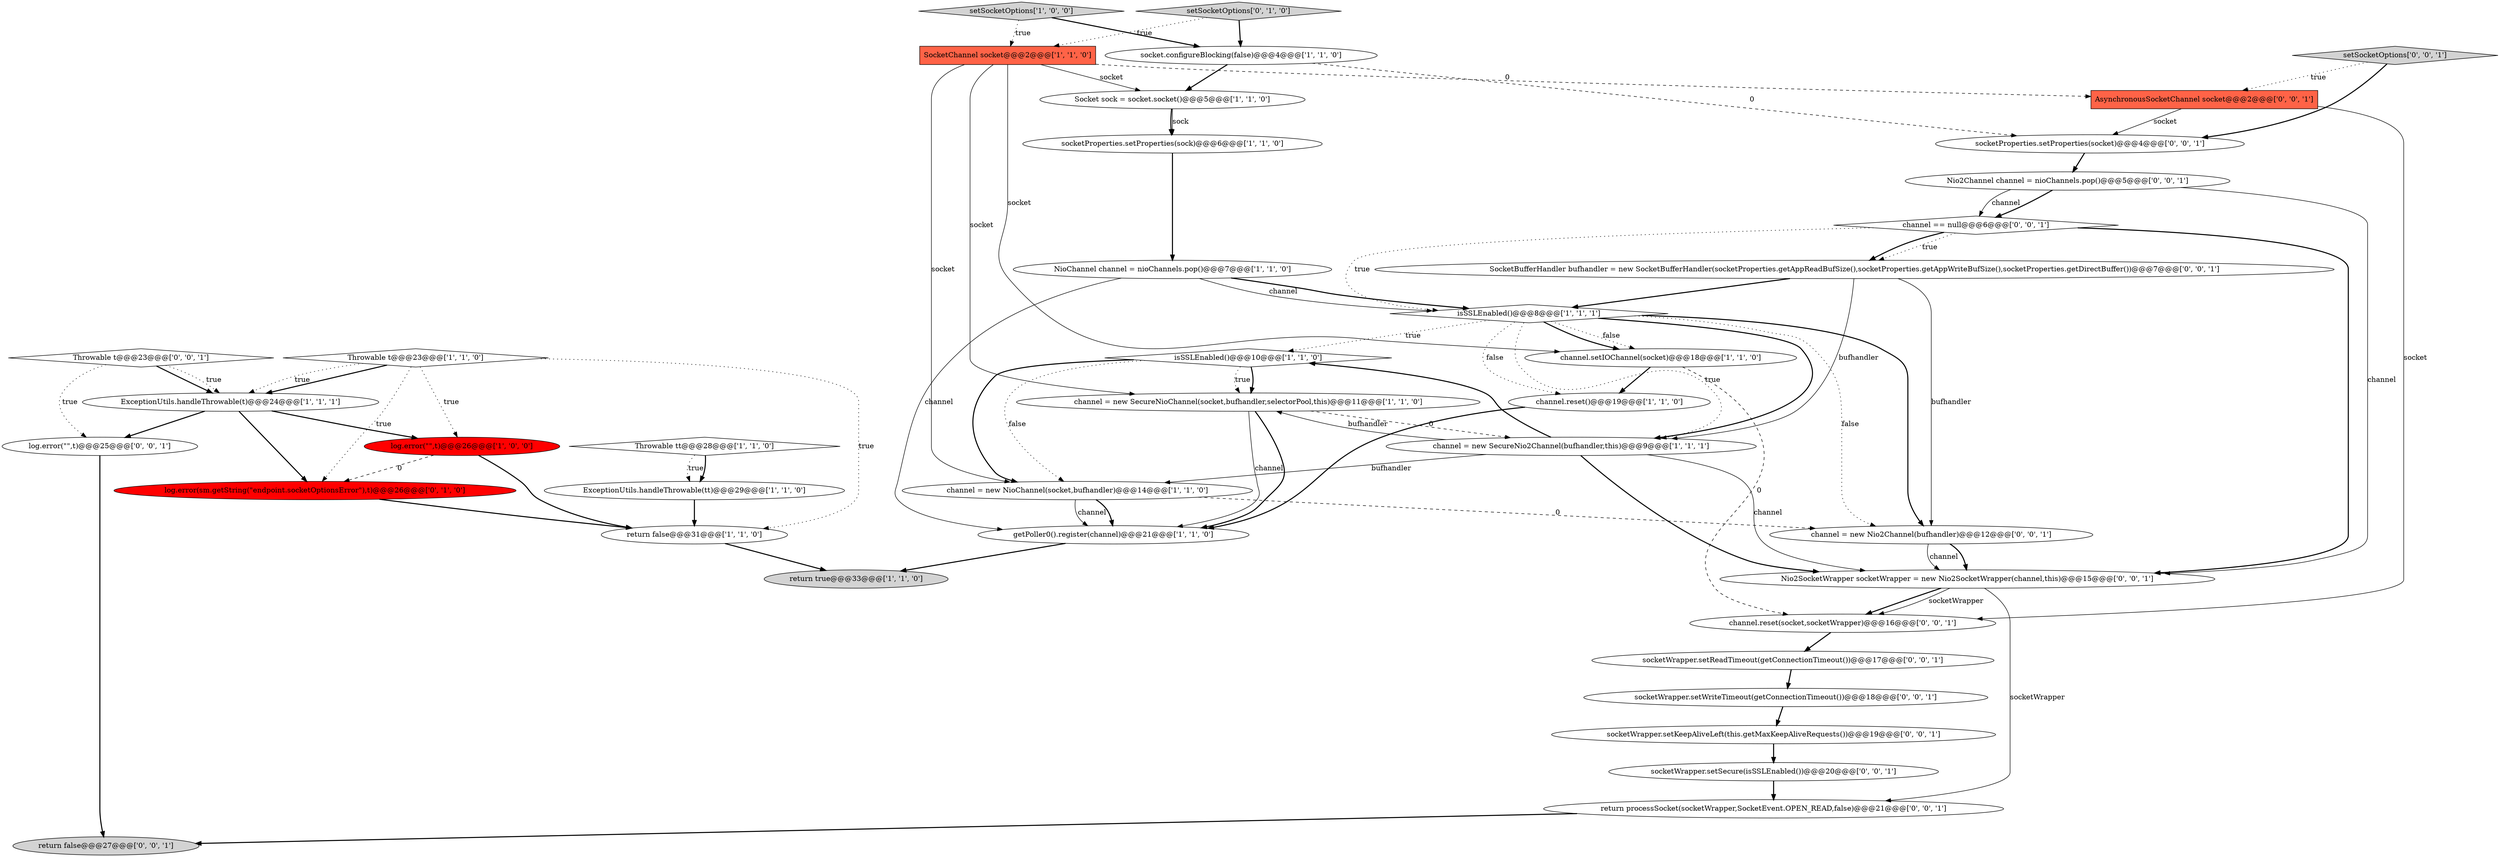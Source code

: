 digraph {
14 [style = filled, label = "getPoller0().register(channel)@@@21@@@['1', '1', '0']", fillcolor = white, shape = ellipse image = "AAA0AAABBB1BBB"];
2 [style = filled, label = "ExceptionUtils.handleThrowable(tt)@@@29@@@['1', '1', '0']", fillcolor = white, shape = ellipse image = "AAA0AAABBB1BBB"];
1 [style = filled, label = "channel = new SecureNioChannel(socket,bufhandler,selectorPool,this)@@@11@@@['1', '1', '0']", fillcolor = white, shape = ellipse image = "AAA0AAABBB1BBB"];
18 [style = filled, label = "SocketChannel socket@@@2@@@['1', '1', '0']", fillcolor = tomato, shape = box image = "AAA0AAABBB1BBB"];
3 [style = filled, label = "socketProperties.setProperties(sock)@@@6@@@['1', '1', '0']", fillcolor = white, shape = ellipse image = "AAA0AAABBB1BBB"];
17 [style = filled, label = "setSocketOptions['1', '0', '0']", fillcolor = lightgray, shape = diamond image = "AAA0AAABBB1BBB"];
22 [style = filled, label = "log.error(sm.getString(\"endpoint.socketOptionsError\"),t)@@@26@@@['0', '1', '0']", fillcolor = red, shape = ellipse image = "AAA1AAABBB2BBB"];
23 [style = filled, label = "socketWrapper.setKeepAliveLeft(this.getMaxKeepAliveRequests())@@@19@@@['0', '0', '1']", fillcolor = white, shape = ellipse image = "AAA0AAABBB3BBB"];
24 [style = filled, label = "setSocketOptions['0', '0', '1']", fillcolor = lightgray, shape = diamond image = "AAA0AAABBB3BBB"];
4 [style = filled, label = "channel = new NioChannel(socket,bufhandler)@@@14@@@['1', '1', '0']", fillcolor = white, shape = ellipse image = "AAA0AAABBB1BBB"];
28 [style = filled, label = "return processSocket(socketWrapper,SocketEvent.OPEN_READ,false)@@@21@@@['0', '0', '1']", fillcolor = white, shape = ellipse image = "AAA0AAABBB3BBB"];
38 [style = filled, label = "socketWrapper.setSecure(isSSLEnabled())@@@20@@@['0', '0', '1']", fillcolor = white, shape = ellipse image = "AAA0AAABBB3BBB"];
13 [style = filled, label = "Socket sock = socket.socket()@@@5@@@['1', '1', '0']", fillcolor = white, shape = ellipse image = "AAA0AAABBB1BBB"];
35 [style = filled, label = "SocketBufferHandler bufhandler = new SocketBufferHandler(socketProperties.getAppReadBufSize(),socketProperties.getAppWriteBufSize(),socketProperties.getDirectBuffer())@@@7@@@['0', '0', '1']", fillcolor = white, shape = ellipse image = "AAA0AAABBB3BBB"];
37 [style = filled, label = "socketProperties.setProperties(socket)@@@4@@@['0', '0', '1']", fillcolor = white, shape = ellipse image = "AAA0AAABBB3BBB"];
5 [style = filled, label = "Throwable tt@@@28@@@['1', '1', '0']", fillcolor = white, shape = diamond image = "AAA0AAABBB1BBB"];
9 [style = filled, label = "channel.reset()@@@19@@@['1', '1', '0']", fillcolor = white, shape = ellipse image = "AAA0AAABBB1BBB"];
10 [style = filled, label = "Throwable t@@@23@@@['1', '1', '0']", fillcolor = white, shape = diamond image = "AAA0AAABBB1BBB"];
32 [style = filled, label = "socketWrapper.setWriteTimeout(getConnectionTimeout())@@@18@@@['0', '0', '1']", fillcolor = white, shape = ellipse image = "AAA0AAABBB3BBB"];
26 [style = filled, label = "AsynchronousSocketChannel socket@@@2@@@['0', '0', '1']", fillcolor = tomato, shape = box image = "AAA0AAABBB3BBB"];
33 [style = filled, label = "socketWrapper.setReadTimeout(getConnectionTimeout())@@@17@@@['0', '0', '1']", fillcolor = white, shape = ellipse image = "AAA0AAABBB3BBB"];
19 [style = filled, label = "channel.setIOChannel(socket)@@@18@@@['1', '1', '0']", fillcolor = white, shape = ellipse image = "AAA0AAABBB1BBB"];
8 [style = filled, label = "isSSLEnabled()@@@10@@@['1', '1', '0']", fillcolor = white, shape = diamond image = "AAA0AAABBB1BBB"];
30 [style = filled, label = "Throwable t@@@23@@@['0', '0', '1']", fillcolor = white, shape = diamond image = "AAA0AAABBB3BBB"];
27 [style = filled, label = "log.error(\"\",t)@@@25@@@['0', '0', '1']", fillcolor = white, shape = ellipse image = "AAA0AAABBB3BBB"];
21 [style = filled, label = "setSocketOptions['0', '1', '0']", fillcolor = lightgray, shape = diamond image = "AAA0AAABBB2BBB"];
12 [style = filled, label = "ExceptionUtils.handleThrowable(t)@@@24@@@['1', '1', '1']", fillcolor = white, shape = ellipse image = "AAA0AAABBB1BBB"];
29 [style = filled, label = "return false@@@27@@@['0', '0', '1']", fillcolor = lightgray, shape = ellipse image = "AAA0AAABBB3BBB"];
31 [style = filled, label = "Nio2SocketWrapper socketWrapper = new Nio2SocketWrapper(channel,this)@@@15@@@['0', '0', '1']", fillcolor = white, shape = ellipse image = "AAA0AAABBB3BBB"];
6 [style = filled, label = "return false@@@31@@@['1', '1', '0']", fillcolor = white, shape = ellipse image = "AAA0AAABBB1BBB"];
16 [style = filled, label = "isSSLEnabled()@@@8@@@['1', '1', '1']", fillcolor = white, shape = diamond image = "AAA0AAABBB1BBB"];
25 [style = filled, label = "channel == null@@@6@@@['0', '0', '1']", fillcolor = white, shape = diamond image = "AAA0AAABBB3BBB"];
15 [style = filled, label = "channel = new SecureNio2Channel(bufhandler,this)@@@9@@@['1', '1', '1']", fillcolor = white, shape = ellipse image = "AAA0AAABBB1BBB"];
20 [style = filled, label = "log.error(\"\",t)@@@26@@@['1', '0', '0']", fillcolor = red, shape = ellipse image = "AAA1AAABBB1BBB"];
39 [style = filled, label = "channel = new Nio2Channel(bufhandler)@@@12@@@['0', '0', '1']", fillcolor = white, shape = ellipse image = "AAA0AAABBB3BBB"];
34 [style = filled, label = "Nio2Channel channel = nioChannels.pop()@@@5@@@['0', '0', '1']", fillcolor = white, shape = ellipse image = "AAA0AAABBB3BBB"];
11 [style = filled, label = "socket.configureBlocking(false)@@@4@@@['1', '1', '0']", fillcolor = white, shape = ellipse image = "AAA0AAABBB1BBB"];
0 [style = filled, label = "NioChannel channel = nioChannels.pop()@@@7@@@['1', '1', '0']", fillcolor = white, shape = ellipse image = "AAA0AAABBB1BBB"];
36 [style = filled, label = "channel.reset(socket,socketWrapper)@@@16@@@['0', '0', '1']", fillcolor = white, shape = ellipse image = "AAA0AAABBB3BBB"];
7 [style = filled, label = "return true@@@33@@@['1', '1', '0']", fillcolor = lightgray, shape = ellipse image = "AAA0AAABBB1BBB"];
32->23 [style = bold, label=""];
16->19 [style = dotted, label="false"];
21->18 [style = dotted, label="true"];
2->6 [style = bold, label=""];
1->15 [style = dashed, label="0"];
25->35 [style = dotted, label="true"];
0->16 [style = solid, label="channel"];
4->39 [style = dashed, label="0"];
4->14 [style = solid, label="channel"];
16->39 [style = dotted, label="false"];
25->35 [style = bold, label=""];
15->1 [style = solid, label="bufhandler"];
36->33 [style = bold, label=""];
14->7 [style = bold, label=""];
25->31 [style = bold, label=""];
8->1 [style = bold, label=""];
35->15 [style = solid, label="bufhandler"];
19->9 [style = bold, label=""];
39->31 [style = bold, label=""];
10->12 [style = bold, label=""];
10->20 [style = dotted, label="true"];
34->25 [style = solid, label="channel"];
11->13 [style = bold, label=""];
9->14 [style = bold, label=""];
8->4 [style = bold, label=""];
18->4 [style = solid, label="socket"];
12->22 [style = bold, label=""];
10->6 [style = dotted, label="true"];
38->28 [style = bold, label=""];
30->12 [style = dotted, label="true"];
8->4 [style = dotted, label="false"];
16->19 [style = bold, label=""];
3->0 [style = bold, label=""];
26->37 [style = solid, label="socket"];
39->31 [style = solid, label="channel"];
21->11 [style = bold, label=""];
15->31 [style = bold, label=""];
24->26 [style = dotted, label="true"];
16->39 [style = bold, label=""];
27->29 [style = bold, label=""];
6->7 [style = bold, label=""];
0->14 [style = solid, label="channel"];
22->6 [style = bold, label=""];
28->29 [style = bold, label=""];
16->8 [style = dotted, label="true"];
0->16 [style = bold, label=""];
4->14 [style = bold, label=""];
13->3 [style = solid, label="sock"];
17->18 [style = dotted, label="true"];
16->9 [style = dotted, label="false"];
35->39 [style = solid, label="bufhandler"];
12->20 [style = bold, label=""];
31->36 [style = bold, label=""];
31->28 [style = solid, label="socketWrapper"];
18->1 [style = solid, label="socket"];
15->31 [style = solid, label="channel"];
30->12 [style = bold, label=""];
33->32 [style = bold, label=""];
26->36 [style = solid, label="socket"];
12->27 [style = bold, label=""];
18->13 [style = solid, label="socket"];
15->8 [style = bold, label=""];
25->16 [style = dotted, label="true"];
1->14 [style = solid, label="channel"];
5->2 [style = dotted, label="true"];
16->15 [style = dotted, label="true"];
34->31 [style = solid, label="channel"];
16->15 [style = bold, label=""];
10->12 [style = dotted, label="true"];
34->25 [style = bold, label=""];
35->16 [style = bold, label=""];
30->27 [style = dotted, label="true"];
18->19 [style = solid, label="socket"];
20->6 [style = bold, label=""];
8->1 [style = dotted, label="true"];
5->2 [style = bold, label=""];
13->3 [style = bold, label=""];
19->36 [style = dashed, label="0"];
37->34 [style = bold, label=""];
15->4 [style = solid, label="bufhandler"];
23->38 [style = bold, label=""];
24->37 [style = bold, label=""];
20->22 [style = dashed, label="0"];
10->22 [style = dotted, label="true"];
11->37 [style = dashed, label="0"];
1->14 [style = bold, label=""];
31->36 [style = solid, label="socketWrapper"];
18->26 [style = dashed, label="0"];
17->11 [style = bold, label=""];
}
